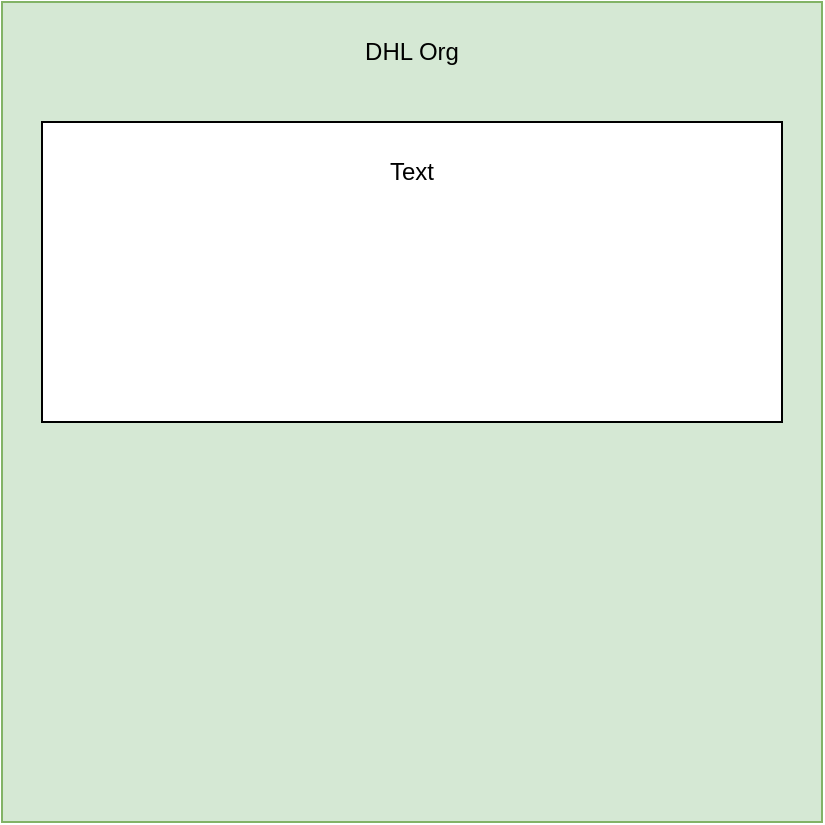 <mxfile version="24.7.6">
  <diagram name="Page-1" id="cM2_JJ4R7sRUM_8UolFd">
    <mxGraphModel dx="1386" dy="764" grid="1" gridSize="10" guides="1" tooltips="1" connect="1" arrows="1" fold="1" page="1" pageScale="1" pageWidth="850" pageHeight="1100" math="0" shadow="0">
      <root>
        <mxCell id="0" />
        <mxCell id="1" parent="0" />
        <mxCell id="QYXm0x5vb0dUCt9z59In-1" value="" style="whiteSpace=wrap;html=1;aspect=fixed;align=center;fillColor=#d5e8d4;strokeColor=#82b366;" parent="1" vertex="1">
          <mxGeometry x="90" y="90" width="410" height="410" as="geometry" />
        </mxCell>
        <mxCell id="QYXm0x5vb0dUCt9z59In-2" value="DHL Org" style="text;html=1;align=center;verticalAlign=middle;whiteSpace=wrap;rounded=0;" parent="1" vertex="1">
          <mxGeometry x="265" y="100" width="60" height="30" as="geometry" />
        </mxCell>
        <mxCell id="QYXm0x5vb0dUCt9z59In-4" value="" style="rounded=0;whiteSpace=wrap;html=1;" parent="1" vertex="1">
          <mxGeometry x="110" y="150" width="370" height="150" as="geometry" />
        </mxCell>
        <mxCell id="QYXm0x5vb0dUCt9z59In-5" value="Text" style="text;html=1;align=center;verticalAlign=middle;whiteSpace=wrap;rounded=0;" parent="1" vertex="1">
          <mxGeometry x="265" y="160" width="60" height="30" as="geometry" />
        </mxCell>
      </root>
    </mxGraphModel>
  </diagram>
</mxfile>
